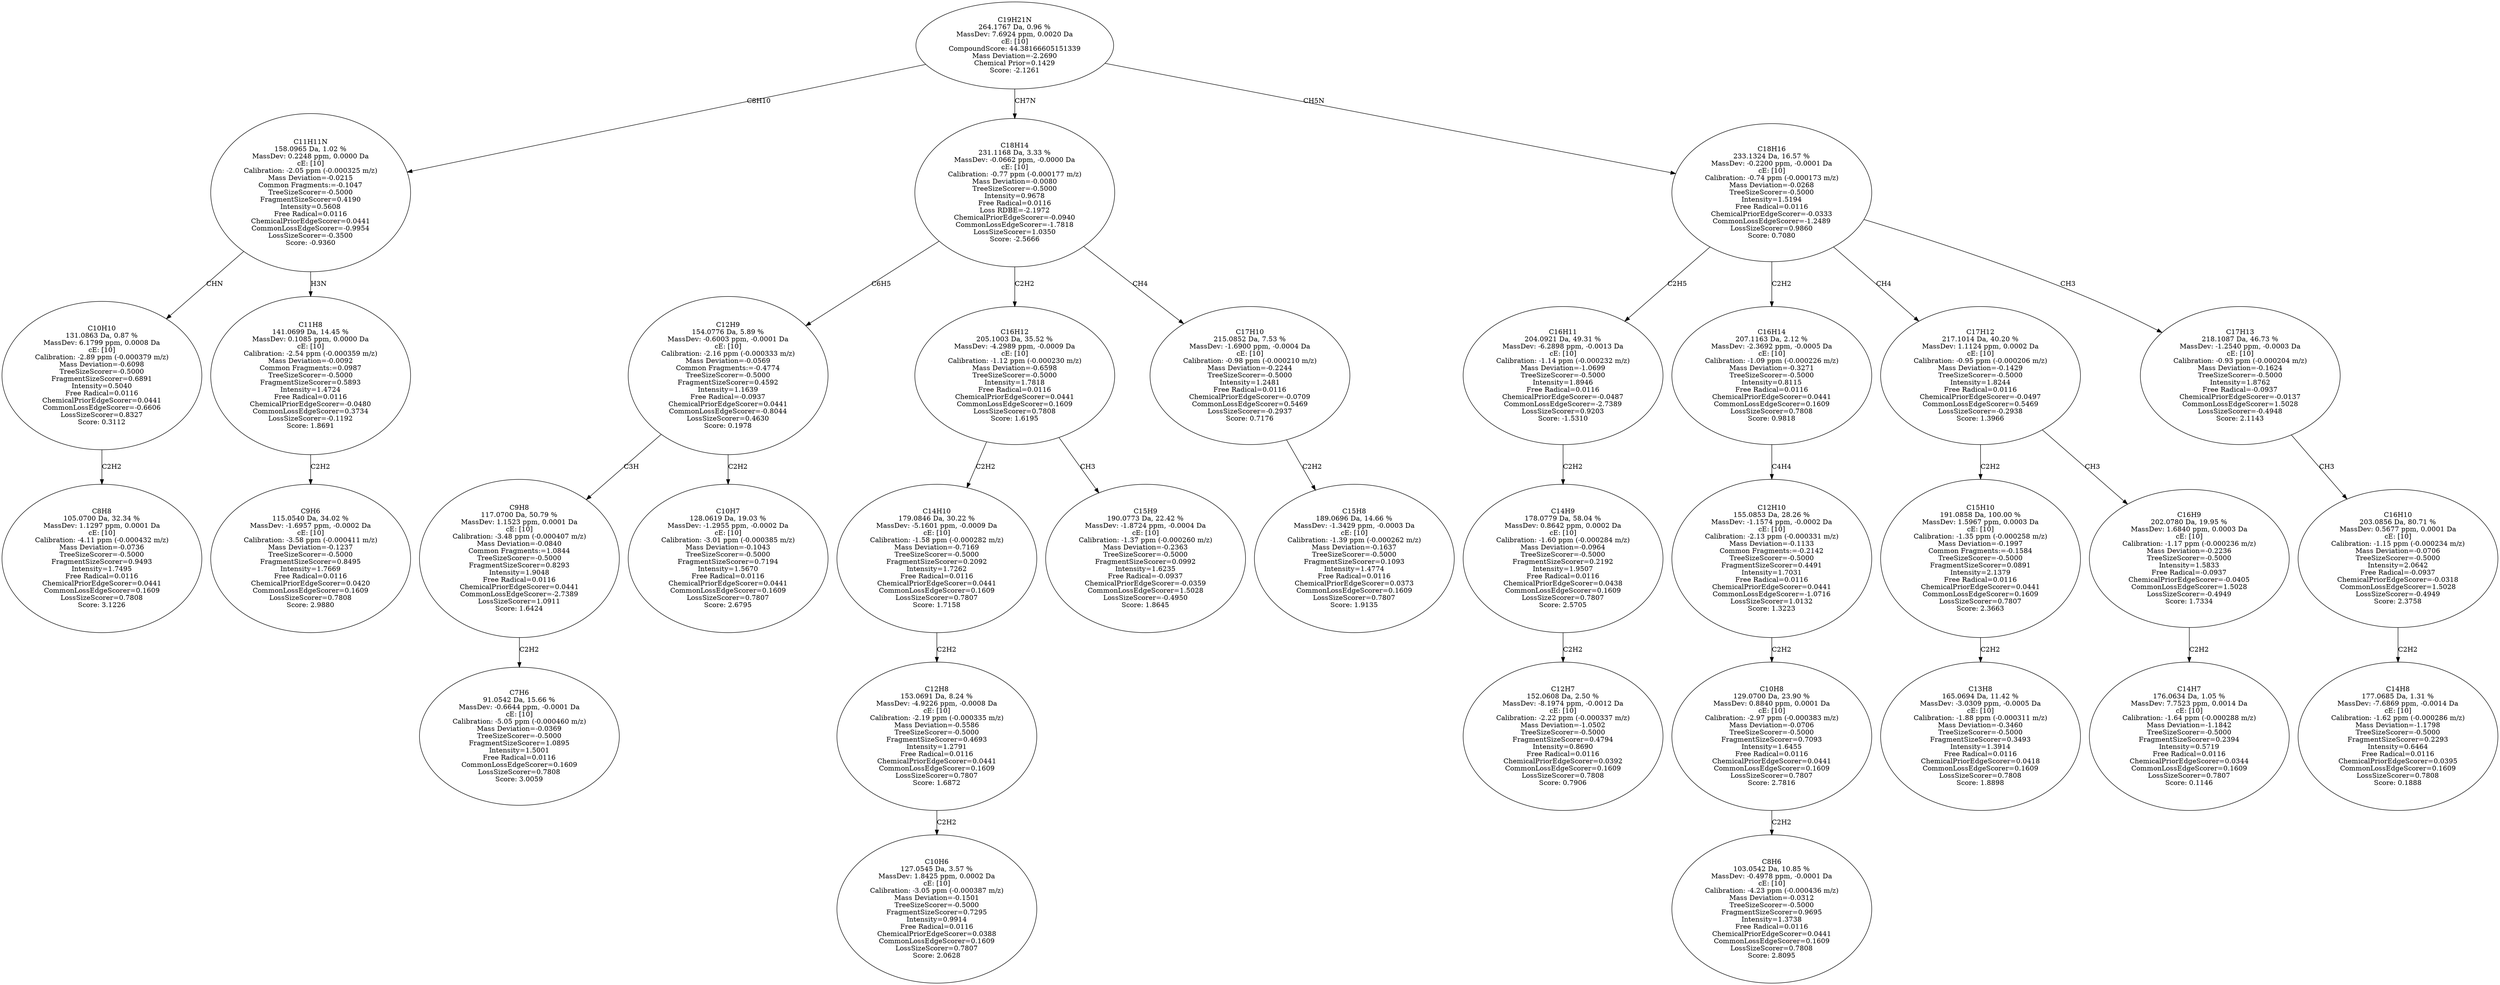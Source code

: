 strict digraph {
v1 [label="C8H8\n105.0700 Da, 32.34 %\nMassDev: 1.1297 ppm, 0.0001 Da\ncE: [10]\nCalibration: -4.11 ppm (-0.000432 m/z)\nMass Deviation=-0.0736\nTreeSizeScorer=-0.5000\nFragmentSizeScorer=0.9493\nIntensity=1.7495\nFree Radical=0.0116\nChemicalPriorEdgeScorer=0.0441\nCommonLossEdgeScorer=0.1609\nLossSizeScorer=0.7808\nScore: 3.1226"];
v2 [label="C10H10\n131.0863 Da, 0.87 %\nMassDev: 6.1799 ppm, 0.0008 Da\ncE: [10]\nCalibration: -2.89 ppm (-0.000379 m/z)\nMass Deviation=-0.6098\nTreeSizeScorer=-0.5000\nFragmentSizeScorer=0.6891\nIntensity=0.5040\nFree Radical=0.0116\nChemicalPriorEdgeScorer=0.0441\nCommonLossEdgeScorer=-0.6606\nLossSizeScorer=0.8327\nScore: 0.3112"];
v3 [label="C9H6\n115.0540 Da, 34.02 %\nMassDev: -1.6957 ppm, -0.0002 Da\ncE: [10]\nCalibration: -3.58 ppm (-0.000411 m/z)\nMass Deviation=-0.1237\nTreeSizeScorer=-0.5000\nFragmentSizeScorer=0.8495\nIntensity=1.7669\nFree Radical=0.0116\nChemicalPriorEdgeScorer=0.0420\nCommonLossEdgeScorer=0.1609\nLossSizeScorer=0.7808\nScore: 2.9880"];
v4 [label="C11H8\n141.0699 Da, 14.45 %\nMassDev: 0.1085 ppm, 0.0000 Da\ncE: [10]\nCalibration: -2.54 ppm (-0.000359 m/z)\nMass Deviation=-0.0092\nCommon Fragments:=0.0987\nTreeSizeScorer=-0.5000\nFragmentSizeScorer=0.5893\nIntensity=1.4724\nFree Radical=0.0116\nChemicalPriorEdgeScorer=-0.0480\nCommonLossEdgeScorer=0.3734\nLossSizeScorer=-0.1192\nScore: 1.8691"];
v5 [label="C11H11N\n158.0965 Da, 1.02 %\nMassDev: 0.2248 ppm, 0.0000 Da\ncE: [10]\nCalibration: -2.05 ppm (-0.000325 m/z)\nMass Deviation=-0.0215\nCommon Fragments:=-0.1047\nTreeSizeScorer=-0.5000\nFragmentSizeScorer=0.4190\nIntensity=0.5608\nFree Radical=0.0116\nChemicalPriorEdgeScorer=0.0441\nCommonLossEdgeScorer=-0.9954\nLossSizeScorer=-0.3500\nScore: -0.9360"];
v6 [label="C7H6\n91.0542 Da, 15.66 %\nMassDev: -0.6644 ppm, -0.0001 Da\ncE: [10]\nCalibration: -5.05 ppm (-0.000460 m/z)\nMass Deviation=-0.0369\nTreeSizeScorer=-0.5000\nFragmentSizeScorer=1.0895\nIntensity=1.5001\nFree Radical=0.0116\nCommonLossEdgeScorer=0.1609\nLossSizeScorer=0.7808\nScore: 3.0059"];
v7 [label="C9H8\n117.0700 Da, 50.79 %\nMassDev: 1.1523 ppm, 0.0001 Da\ncE: [10]\nCalibration: -3.48 ppm (-0.000407 m/z)\nMass Deviation=-0.0840\nCommon Fragments:=1.0844\nTreeSizeScorer=-0.5000\nFragmentSizeScorer=0.8293\nIntensity=1.9048\nFree Radical=0.0116\nChemicalPriorEdgeScorer=0.0441\nCommonLossEdgeScorer=-2.7389\nLossSizeScorer=1.0911\nScore: 1.6424"];
v8 [label="C10H7\n128.0619 Da, 19.03 %\nMassDev: -1.2955 ppm, -0.0002 Da\ncE: [10]\nCalibration: -3.01 ppm (-0.000385 m/z)\nMass Deviation=-0.1043\nTreeSizeScorer=-0.5000\nFragmentSizeScorer=0.7194\nIntensity=1.5670\nFree Radical=0.0116\nChemicalPriorEdgeScorer=0.0441\nCommonLossEdgeScorer=0.1609\nLossSizeScorer=0.7807\nScore: 2.6795"];
v9 [label="C12H9\n154.0776 Da, 5.89 %\nMassDev: -0.6003 ppm, -0.0001 Da\ncE: [10]\nCalibration: -2.16 ppm (-0.000333 m/z)\nMass Deviation=-0.0569\nCommon Fragments:=-0.4774\nTreeSizeScorer=-0.5000\nFragmentSizeScorer=0.4592\nIntensity=1.1639\nFree Radical=-0.0937\nChemicalPriorEdgeScorer=0.0441\nCommonLossEdgeScorer=-0.8044\nLossSizeScorer=0.4630\nScore: 0.1978"];
v10 [label="C10H6\n127.0545 Da, 3.57 %\nMassDev: 1.8425 ppm, 0.0002 Da\ncE: [10]\nCalibration: -3.05 ppm (-0.000387 m/z)\nMass Deviation=-0.1501\nTreeSizeScorer=-0.5000\nFragmentSizeScorer=0.7295\nIntensity=0.9914\nFree Radical=0.0116\nChemicalPriorEdgeScorer=0.0388\nCommonLossEdgeScorer=0.1609\nLossSizeScorer=0.7807\nScore: 2.0628"];
v11 [label="C12H8\n153.0691 Da, 8.24 %\nMassDev: -4.9226 ppm, -0.0008 Da\ncE: [10]\nCalibration: -2.19 ppm (-0.000335 m/z)\nMass Deviation=-0.5586\nTreeSizeScorer=-0.5000\nFragmentSizeScorer=0.4693\nIntensity=1.2791\nFree Radical=0.0116\nChemicalPriorEdgeScorer=0.0441\nCommonLossEdgeScorer=0.1609\nLossSizeScorer=0.7807\nScore: 1.6872"];
v12 [label="C14H10\n179.0846 Da, 30.22 %\nMassDev: -5.1601 ppm, -0.0009 Da\ncE: [10]\nCalibration: -1.58 ppm (-0.000282 m/z)\nMass Deviation=-0.7169\nTreeSizeScorer=-0.5000\nFragmentSizeScorer=0.2092\nIntensity=1.7262\nFree Radical=0.0116\nChemicalPriorEdgeScorer=0.0441\nCommonLossEdgeScorer=0.1609\nLossSizeScorer=0.7807\nScore: 1.7158"];
v13 [label="C15H9\n190.0773 Da, 22.42 %\nMassDev: -1.8724 ppm, -0.0004 Da\ncE: [10]\nCalibration: -1.37 ppm (-0.000260 m/z)\nMass Deviation=-0.2363\nTreeSizeScorer=-0.5000\nFragmentSizeScorer=0.0992\nIntensity=1.6235\nFree Radical=-0.0937\nChemicalPriorEdgeScorer=-0.0359\nCommonLossEdgeScorer=1.5028\nLossSizeScorer=-0.4950\nScore: 1.8645"];
v14 [label="C16H12\n205.1003 Da, 35.52 %\nMassDev: -4.2989 ppm, -0.0009 Da\ncE: [10]\nCalibration: -1.12 ppm (-0.000230 m/z)\nMass Deviation=-0.6598\nTreeSizeScorer=-0.5000\nIntensity=1.7818\nFree Radical=0.0116\nChemicalPriorEdgeScorer=0.0441\nCommonLossEdgeScorer=0.1609\nLossSizeScorer=0.7808\nScore: 1.6195"];
v15 [label="C15H8\n189.0696 Da, 14.66 %\nMassDev: -1.3429 ppm, -0.0003 Da\ncE: [10]\nCalibration: -1.39 ppm (-0.000262 m/z)\nMass Deviation=-0.1637\nTreeSizeScorer=-0.5000\nFragmentSizeScorer=0.1093\nIntensity=1.4774\nFree Radical=0.0116\nChemicalPriorEdgeScorer=0.0373\nCommonLossEdgeScorer=0.1609\nLossSizeScorer=0.7807\nScore: 1.9135"];
v16 [label="C17H10\n215.0852 Da, 7.53 %\nMassDev: -1.6900 ppm, -0.0004 Da\ncE: [10]\nCalibration: -0.98 ppm (-0.000210 m/z)\nMass Deviation=-0.2244\nTreeSizeScorer=-0.5000\nIntensity=1.2481\nFree Radical=0.0116\nChemicalPriorEdgeScorer=-0.0709\nCommonLossEdgeScorer=0.5469\nLossSizeScorer=-0.2937\nScore: 0.7176"];
v17 [label="C18H14\n231.1168 Da, 3.33 %\nMassDev: -0.0662 ppm, -0.0000 Da\ncE: [10]\nCalibration: -0.77 ppm (-0.000177 m/z)\nMass Deviation=-0.0080\nTreeSizeScorer=-0.5000\nIntensity=0.9678\nFree Radical=0.0116\nLoss RDBE=-2.1972\nChemicalPriorEdgeScorer=-0.0940\nCommonLossEdgeScorer=-1.7818\nLossSizeScorer=1.0350\nScore: -2.5666"];
v18 [label="C12H7\n152.0608 Da, 2.50 %\nMassDev: -8.1974 ppm, -0.0012 Da\ncE: [10]\nCalibration: -2.22 ppm (-0.000337 m/z)\nMass Deviation=-1.0502\nTreeSizeScorer=-0.5000\nFragmentSizeScorer=0.4794\nIntensity=0.8690\nFree Radical=0.0116\nChemicalPriorEdgeScorer=0.0392\nCommonLossEdgeScorer=0.1609\nLossSizeScorer=0.7808\nScore: 0.7906"];
v19 [label="C14H9\n178.0779 Da, 58.04 %\nMassDev: 0.8642 ppm, 0.0002 Da\ncE: [10]\nCalibration: -1.60 ppm (-0.000284 m/z)\nMass Deviation=-0.0964\nTreeSizeScorer=-0.5000\nFragmentSizeScorer=0.2192\nIntensity=1.9507\nFree Radical=0.0116\nChemicalPriorEdgeScorer=0.0438\nCommonLossEdgeScorer=0.1609\nLossSizeScorer=0.7807\nScore: 2.5705"];
v20 [label="C16H11\n204.0921 Da, 49.31 %\nMassDev: -6.2898 ppm, -0.0013 Da\ncE: [10]\nCalibration: -1.14 ppm (-0.000232 m/z)\nMass Deviation=-1.0699\nTreeSizeScorer=-0.5000\nIntensity=1.8946\nFree Radical=0.0116\nChemicalPriorEdgeScorer=-0.0487\nCommonLossEdgeScorer=-2.7389\nLossSizeScorer=0.9203\nScore: -1.5310"];
v21 [label="C8H6\n103.0542 Da, 10.85 %\nMassDev: -0.4978 ppm, -0.0001 Da\ncE: [10]\nCalibration: -4.23 ppm (-0.000436 m/z)\nMass Deviation=-0.0312\nTreeSizeScorer=-0.5000\nFragmentSizeScorer=0.9695\nIntensity=1.3738\nFree Radical=0.0116\nChemicalPriorEdgeScorer=0.0441\nCommonLossEdgeScorer=0.1609\nLossSizeScorer=0.7808\nScore: 2.8095"];
v22 [label="C10H8\n129.0700 Da, 23.90 %\nMassDev: 0.8840 ppm, 0.0001 Da\ncE: [10]\nCalibration: -2.97 ppm (-0.000383 m/z)\nMass Deviation=-0.0706\nTreeSizeScorer=-0.5000\nFragmentSizeScorer=0.7093\nIntensity=1.6455\nFree Radical=0.0116\nChemicalPriorEdgeScorer=0.0441\nCommonLossEdgeScorer=0.1609\nLossSizeScorer=0.7807\nScore: 2.7816"];
v23 [label="C12H10\n155.0853 Da, 28.26 %\nMassDev: -1.1574 ppm, -0.0002 Da\ncE: [10]\nCalibration: -2.13 ppm (-0.000331 m/z)\nMass Deviation=-0.1133\nCommon Fragments:=-0.2142\nTreeSizeScorer=-0.5000\nFragmentSizeScorer=0.4491\nIntensity=1.7031\nFree Radical=0.0116\nChemicalPriorEdgeScorer=0.0441\nCommonLossEdgeScorer=-1.0716\nLossSizeScorer=1.0132\nScore: 1.3223"];
v24 [label="C16H14\n207.1163 Da, 2.12 %\nMassDev: -2.3692 ppm, -0.0005 Da\ncE: [10]\nCalibration: -1.09 ppm (-0.000226 m/z)\nMass Deviation=-0.3271\nTreeSizeScorer=-0.5000\nIntensity=0.8115\nFree Radical=0.0116\nChemicalPriorEdgeScorer=0.0441\nCommonLossEdgeScorer=0.1609\nLossSizeScorer=0.7808\nScore: 0.9818"];
v25 [label="C13H8\n165.0694 Da, 11.42 %\nMassDev: -3.0309 ppm, -0.0005 Da\ncE: [10]\nCalibration: -1.88 ppm (-0.000311 m/z)\nMass Deviation=-0.3460\nTreeSizeScorer=-0.5000\nFragmentSizeScorer=0.3493\nIntensity=1.3914\nFree Radical=0.0116\nChemicalPriorEdgeScorer=0.0418\nCommonLossEdgeScorer=0.1609\nLossSizeScorer=0.7808\nScore: 1.8898"];
v26 [label="C15H10\n191.0858 Da, 100.00 %\nMassDev: 1.5967 ppm, 0.0003 Da\ncE: [10]\nCalibration: -1.35 ppm (-0.000258 m/z)\nMass Deviation=-0.1997\nCommon Fragments:=-0.1584\nTreeSizeScorer=-0.5000\nFragmentSizeScorer=0.0891\nIntensity=2.1379\nFree Radical=0.0116\nChemicalPriorEdgeScorer=0.0441\nCommonLossEdgeScorer=0.1609\nLossSizeScorer=0.7807\nScore: 2.3663"];
v27 [label="C14H7\n176.0634 Da, 1.05 %\nMassDev: 7.7523 ppm, 0.0014 Da\ncE: [10]\nCalibration: -1.64 ppm (-0.000288 m/z)\nMass Deviation=-1.1842\nTreeSizeScorer=-0.5000\nFragmentSizeScorer=0.2394\nIntensity=0.5719\nFree Radical=0.0116\nChemicalPriorEdgeScorer=0.0344\nCommonLossEdgeScorer=0.1609\nLossSizeScorer=0.7807\nScore: 0.1146"];
v28 [label="C16H9\n202.0780 Da, 19.95 %\nMassDev: 1.6840 ppm, 0.0003 Da\ncE: [10]\nCalibration: -1.17 ppm (-0.000236 m/z)\nMass Deviation=-0.2236\nTreeSizeScorer=-0.5000\nIntensity=1.5833\nFree Radical=-0.0937\nChemicalPriorEdgeScorer=-0.0405\nCommonLossEdgeScorer=1.5028\nLossSizeScorer=-0.4949\nScore: 1.7334"];
v29 [label="C17H12\n217.1014 Da, 40.20 %\nMassDev: 1.1124 ppm, 0.0002 Da\ncE: [10]\nCalibration: -0.95 ppm (-0.000206 m/z)\nMass Deviation=-0.1429\nTreeSizeScorer=-0.5000\nIntensity=1.8244\nFree Radical=0.0116\nChemicalPriorEdgeScorer=-0.0497\nCommonLossEdgeScorer=0.5469\nLossSizeScorer=-0.2938\nScore: 1.3966"];
v30 [label="C14H8\n177.0685 Da, 1.31 %\nMassDev: -7.6869 ppm, -0.0014 Da\ncE: [10]\nCalibration: -1.62 ppm (-0.000286 m/z)\nMass Deviation=-1.1798\nTreeSizeScorer=-0.5000\nFragmentSizeScorer=0.2293\nIntensity=0.6464\nFree Radical=0.0116\nChemicalPriorEdgeScorer=0.0395\nCommonLossEdgeScorer=0.1609\nLossSizeScorer=0.7808\nScore: 0.1888"];
v31 [label="C16H10\n203.0856 Da, 80.71 %\nMassDev: 0.5677 ppm, 0.0001 Da\ncE: [10]\nCalibration: -1.15 ppm (-0.000234 m/z)\nMass Deviation=-0.0706\nTreeSizeScorer=-0.5000\nIntensity=2.0642\nFree Radical=-0.0937\nChemicalPriorEdgeScorer=-0.0318\nCommonLossEdgeScorer=1.5028\nLossSizeScorer=-0.4949\nScore: 2.3758"];
v32 [label="C17H13\n218.1087 Da, 46.73 %\nMassDev: -1.2540 ppm, -0.0003 Da\ncE: [10]\nCalibration: -0.93 ppm (-0.000204 m/z)\nMass Deviation=-0.1624\nTreeSizeScorer=-0.5000\nIntensity=1.8762\nFree Radical=-0.0937\nChemicalPriorEdgeScorer=-0.0137\nCommonLossEdgeScorer=1.5028\nLossSizeScorer=-0.4948\nScore: 2.1143"];
v33 [label="C18H16\n233.1324 Da, 16.57 %\nMassDev: -0.2200 ppm, -0.0001 Da\ncE: [10]\nCalibration: -0.74 ppm (-0.000173 m/z)\nMass Deviation=-0.0268\nTreeSizeScorer=-0.5000\nIntensity=1.5194\nFree Radical=0.0116\nChemicalPriorEdgeScorer=-0.0333\nCommonLossEdgeScorer=-1.2489\nLossSizeScorer=0.9860\nScore: 0.7080"];
v34 [label="C19H21N\n264.1767 Da, 0.96 %\nMassDev: 7.6924 ppm, 0.0020 Da\ncE: [10]\nCompoundScore: 44.38166605151339\nMass Deviation=-2.2690\nChemical Prior=0.1429\nScore: -2.1261"];
v2 -> v1 [label="C2H2"];
v5 -> v2 [label="CHN"];
v4 -> v3 [label="C2H2"];
v5 -> v4 [label="H3N"];
v34 -> v5 [label="C8H10"];
v7 -> v6 [label="C2H2"];
v9 -> v7 [label="C3H"];
v9 -> v8 [label="C2H2"];
v17 -> v9 [label="C6H5"];
v11 -> v10 [label="C2H2"];
v12 -> v11 [label="C2H2"];
v14 -> v12 [label="C2H2"];
v14 -> v13 [label="CH3"];
v17 -> v14 [label="C2H2"];
v16 -> v15 [label="C2H2"];
v17 -> v16 [label="CH4"];
v34 -> v17 [label="CH7N"];
v19 -> v18 [label="C2H2"];
v20 -> v19 [label="C2H2"];
v33 -> v20 [label="C2H5"];
v22 -> v21 [label="C2H2"];
v23 -> v22 [label="C2H2"];
v24 -> v23 [label="C4H4"];
v33 -> v24 [label="C2H2"];
v26 -> v25 [label="C2H2"];
v29 -> v26 [label="C2H2"];
v28 -> v27 [label="C2H2"];
v29 -> v28 [label="CH3"];
v33 -> v29 [label="CH4"];
v31 -> v30 [label="C2H2"];
v32 -> v31 [label="CH3"];
v33 -> v32 [label="CH3"];
v34 -> v33 [label="CH5N"];
}